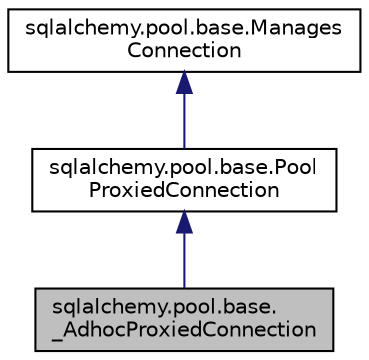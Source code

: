 digraph "sqlalchemy.pool.base._AdhocProxiedConnection"
{
 // LATEX_PDF_SIZE
  edge [fontname="Helvetica",fontsize="10",labelfontname="Helvetica",labelfontsize="10"];
  node [fontname="Helvetica",fontsize="10",shape=record];
  Node1 [label="sqlalchemy.pool.base.\l_AdhocProxiedConnection",height=0.2,width=0.4,color="black", fillcolor="grey75", style="filled", fontcolor="black",tooltip=" "];
  Node2 -> Node1 [dir="back",color="midnightblue",fontsize="10",style="solid",fontname="Helvetica"];
  Node2 [label="sqlalchemy.pool.base.Pool\lProxiedConnection",height=0.2,width=0.4,color="black", fillcolor="white", style="filled",URL="$classsqlalchemy_1_1pool_1_1base_1_1PoolProxiedConnection.html",tooltip=" "];
  Node3 -> Node2 [dir="back",color="midnightblue",fontsize="10",style="solid",fontname="Helvetica"];
  Node3 [label="sqlalchemy.pool.base.Manages\lConnection",height=0.2,width=0.4,color="black", fillcolor="white", style="filled",URL="$classsqlalchemy_1_1pool_1_1base_1_1ManagesConnection.html",tooltip=" "];
}
